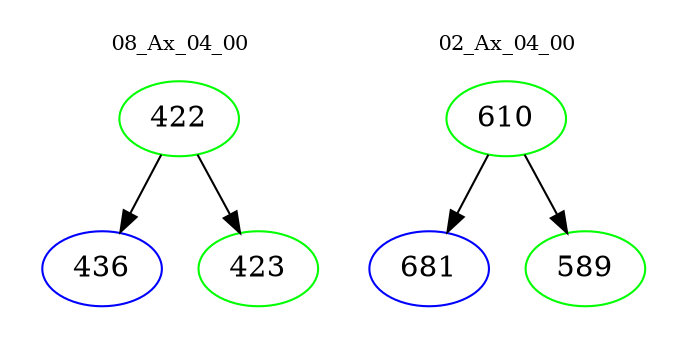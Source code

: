 digraph{
subgraph cluster_0 {
color = white
label = "08_Ax_04_00";
fontsize=10;
T0_422 [label="422", color="green"]
T0_422 -> T0_436 [color="black"]
T0_436 [label="436", color="blue"]
T0_422 -> T0_423 [color="black"]
T0_423 [label="423", color="green"]
}
subgraph cluster_1 {
color = white
label = "02_Ax_04_00";
fontsize=10;
T1_610 [label="610", color="green"]
T1_610 -> T1_681 [color="black"]
T1_681 [label="681", color="blue"]
T1_610 -> T1_589 [color="black"]
T1_589 [label="589", color="green"]
}
}
